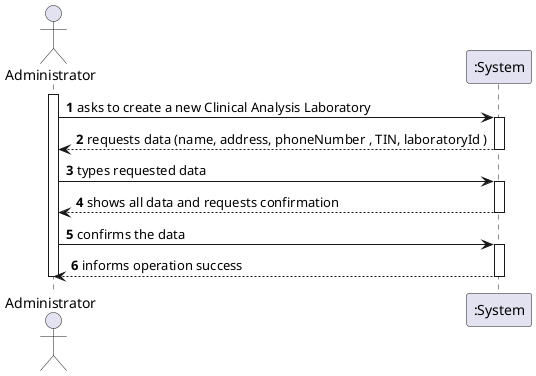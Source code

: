 @startuml
autonumber
actor "Administrator" as Adm

activate Adm
Adm -> ":System" : asks to create a new Clinical Analysis Laboratory
activate ":System"
":System" --> Adm : requests data (name, address, phoneNumber , TIN, laboratoryId )

deactivate ":System"

Adm -> ":System" : types requested data
activate ":System"
":System" --> Adm : shows all data and requests confirmation
deactivate ":System"

Adm -> ":System" : confirms the data
activate ":System"
":System" --> Adm : informs operation success
deactivate ":System"

deactivate Adm

@enduml